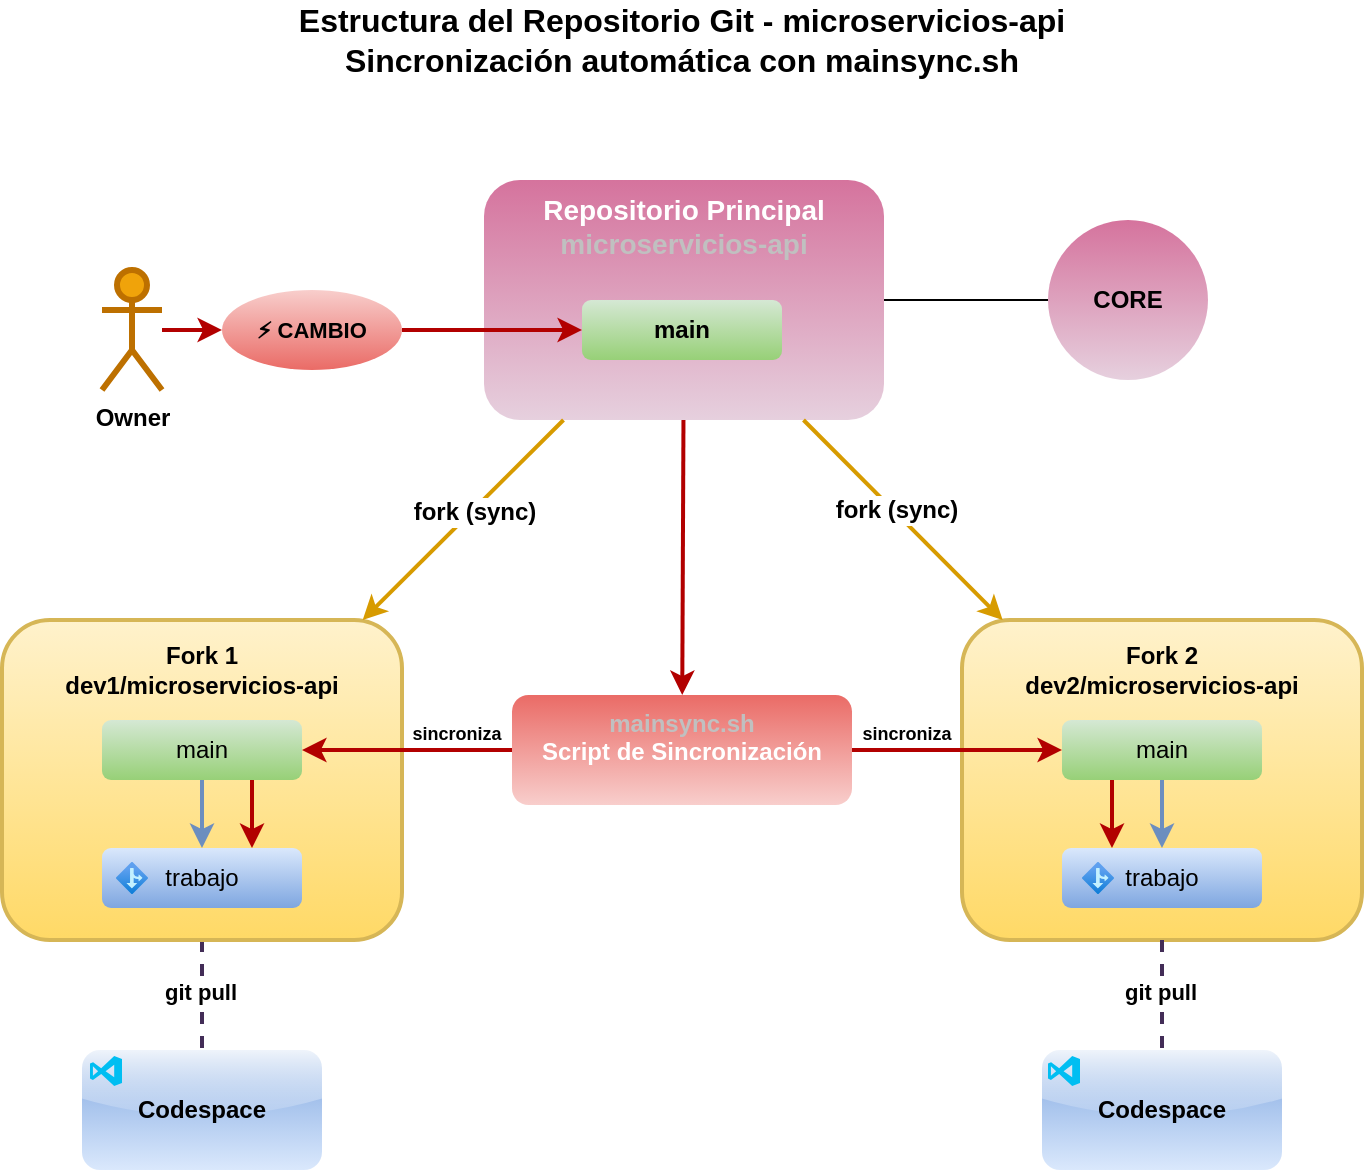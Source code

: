 <mxfile>
    <diagram name="Repositorio Git - microservicios-api" id="git-repo-diagram">
        <mxGraphModel dx="1391" dy="787" grid="1" gridSize="10" guides="1" tooltips="1" connect="1" arrows="1" fold="1" page="0" pageScale="1" pageWidth="827" pageHeight="1169" math="0" shadow="0">
            <root>
                <mxCell id="0"/>
                <mxCell id="1" parent="0"/>
                <mxCell id="24" value="" style="edgeStyle=none;html=1;endArrow=none;endFill=0;" edge="1" parent="1" source="repo-principal" target="23">
                    <mxGeometry relative="1" as="geometry"/>
                </mxCell>
                <mxCell id="repo-principal" value="&lt;span style=&quot;color: rgb(255, 255, 255); font-size: 14px; font-weight: 700;&quot;&gt;Repositorio Principal&lt;/span&gt;&lt;br style=&quot;color: rgb(192, 192, 192); scrollbar-color: rgb(75, 75, 75) rgb(27, 29, 30); font-size: 14px; font-weight: 700;&quot;&gt;&lt;b style=&quot;color: rgb(192, 192, 192); scrollbar-color: rgb(75, 75, 75) rgb(27, 29, 30); font-size: 14px;&quot;&gt;microservicios-api&lt;/b&gt;" style="rounded=1;whiteSpace=wrap;html=1;fillColor=#e6d0de;strokeColor=none;strokeWidth=2;gradientColor=#d5739d;gradientDirection=north;verticalAlign=top;" parent="1" vertex="1">
                    <mxGeometry x="315" y="130" width="200" height="120" as="geometry"/>
                </mxCell>
                <mxCell id="main-branch-principal" value="main" style="rounded=1;whiteSpace=wrap;html=1;fillColor=#d5e8d4;strokeColor=none;gradientColor=#97d077;fontStyle=1" parent="1" vertex="1">
                    <mxGeometry x="364" y="190" width="100" height="30" as="geometry"/>
                </mxCell>
                <mxCell id="4" style="edgeStyle=none;html=1;dashed=1;strokeWidth=2;fillColor=#76608a;strokeColor=#432D57;endArrow=none;endFill=0;" parent="1" source="fork1" target="2" edge="1">
                    <mxGeometry relative="1" as="geometry"/>
                </mxCell>
                <mxCell id="5" value="git pull" style="edgeLabel;html=1;align=center;verticalAlign=middle;resizable=0;points=[];fontStyle=1;" parent="4" vertex="1" connectable="0">
                    <mxGeometry x="-0.062" y="-1" relative="1" as="geometry">
                        <mxPoint as="offset"/>
                    </mxGeometry>
                </mxCell>
                <mxCell id="fork1" value="" style="rounded=1;whiteSpace=wrap;html=1;fillColor=#fff2cc;strokeColor=#d6b656;strokeWidth=2;gradientColor=#ffd966;" parent="1" vertex="1">
                    <mxGeometry x="74" y="350" width="200" height="160" as="geometry"/>
                </mxCell>
                <mxCell id="fork1-title" value="Fork 1&lt;br&gt;&lt;b&gt;dev1/microservicios-api&lt;/b&gt;" style="text;html=1;strokeColor=none;fillColor=none;align=center;verticalAlign=middle;whiteSpace=wrap;rounded=0;fontStyle=1;fontSize=12;" parent="1" vertex="1">
                    <mxGeometry x="74" y="360" width="200" height="30" as="geometry"/>
                </mxCell>
                <mxCell id="main-branch-fork1" value="main" style="rounded=1;whiteSpace=wrap;html=1;fillColor=#d5e8d4;strokeColor=none;gradientColor=#97d077;" parent="1" vertex="1">
                    <mxGeometry x="124" y="400" width="100" height="30" as="geometry"/>
                </mxCell>
                <mxCell id="trabajo-branch-fork1" value="trabajo" style="rounded=1;whiteSpace=wrap;html=1;fillColor=#dae8fc;strokeColor=none;gradientColor=#7ea6e0;" parent="1" vertex="1">
                    <mxGeometry x="124" y="464" width="100" height="30" as="geometry"/>
                </mxCell>
                <mxCell id="fork2" value="" style="rounded=1;whiteSpace=wrap;html=1;fillColor=#fff2cc;strokeColor=#d6b656;strokeWidth=2;gradientColor=#ffd966;" parent="1" vertex="1">
                    <mxGeometry x="554" y="350" width="200" height="160" as="geometry"/>
                </mxCell>
                <mxCell id="fork2-title" value="Fork 2&lt;br&gt;&lt;b&gt;dev2/microservicios-api&lt;/b&gt;" style="text;html=1;strokeColor=none;fillColor=none;align=center;verticalAlign=middle;whiteSpace=wrap;rounded=0;fontStyle=1;fontSize=12;" parent="1" vertex="1">
                    <mxGeometry x="554" y="360" width="200" height="30" as="geometry"/>
                </mxCell>
                <mxCell id="main-branch-fork2" value="main" style="rounded=1;whiteSpace=wrap;html=1;fillColor=#d5e8d4;strokeColor=none;gradientColor=#97d077;" parent="1" vertex="1">
                    <mxGeometry x="604" y="400" width="100" height="30" as="geometry"/>
                </mxCell>
                <mxCell id="trabajo-branch-fork2" value="trabajo" style="rounded=1;whiteSpace=wrap;html=1;fillColor=#dae8fc;strokeColor=none;gradientColor=#7ea6e0;" parent="1" vertex="1">
                    <mxGeometry x="604" y="464" width="100" height="30" as="geometry"/>
                </mxCell>
                <mxCell id="fork-arrow1" value="" style="endArrow=classic;html=1;rounded=0;strokeColor=#d79b00;strokeWidth=2;" parent="1" source="repo-principal" target="fork1" edge="1">
                    <mxGeometry width="50" height="50" relative="1" as="geometry">
                        <mxPoint x="364" y="300" as="sourcePoint"/>
                        <mxPoint x="414" y="250" as="targetPoint"/>
                    </mxGeometry>
                </mxCell>
                <mxCell id="fork-label1" value="fork (sync)" style="edgeLabel;html=1;align=center;verticalAlign=middle;resizable=0;points=[];fontStyle=1;fontSize=12;" parent="fork-arrow1" vertex="1" connectable="0">
                    <mxGeometry x="-0.1" y="1" relative="1" as="geometry">
                        <mxPoint as="offset"/>
                    </mxGeometry>
                </mxCell>
                <mxCell id="fork-arrow2" value="" style="endArrow=classic;html=1;rounded=0;strokeColor=#d79b00;strokeWidth=2;" parent="1" source="repo-principal" target="fork2" edge="1">
                    <mxGeometry width="50" height="50" relative="1" as="geometry">
                        <mxPoint x="494" y="300" as="sourcePoint"/>
                        <mxPoint x="544" y="250" as="targetPoint"/>
                    </mxGeometry>
                </mxCell>
                <mxCell id="fork-label2" value="fork (sync)" style="edgeLabel;html=1;align=center;verticalAlign=middle;resizable=0;points=[];fontStyle=1;fontSize=12;" parent="fork-arrow2" vertex="1" connectable="0">
                    <mxGeometry x="-0.1" y="1" relative="1" as="geometry">
                        <mxPoint as="offset"/>
                    </mxGeometry>
                </mxCell>
                <mxCell id="branch-arrow1" value="" style="endArrow=classic;html=1;rounded=0;exitX=0.5;exitY=1;exitDx=0;exitDy=0;entryX=0.5;entryY=0;entryDx=0;entryDy=0;strokeColor=#6c8ebf;strokeWidth=2;" parent="1" source="main-branch-fork1" target="trabajo-branch-fork1" edge="1">
                    <mxGeometry width="50" height="50" relative="1" as="geometry">
                        <mxPoint x="194" y="440" as="sourcePoint"/>
                        <mxPoint x="244" y="390" as="targetPoint"/>
                    </mxGeometry>
                </mxCell>
                <mxCell id="branch-arrow2" value="" style="endArrow=classic;html=1;rounded=0;strokeColor=#6c8ebf;strokeWidth=2;" parent="1" source="main-branch-fork2" target="trabajo-branch-fork2" edge="1">
                    <mxGeometry width="50" height="50" relative="1" as="geometry">
                        <mxPoint x="674" y="440" as="sourcePoint"/>
                        <mxPoint x="724" y="390" as="targetPoint"/>
                    </mxGeometry>
                </mxCell>
                <UserObject label="&lt;font style=&quot;scrollbar-color: rgb(75, 75, 75) rgb(27, 29, 30);&quot;&gt;&lt;b style=&quot;scrollbar-color: rgb(75, 75, 75) rgb(27, 29, 30); color: rgb(192, 192, 192);&quot;&gt;mainsync.sh&lt;/b&gt;&lt;br style=&quot;scrollbar-color: rgb(75, 75, 75) rgb(27, 29, 30); font-weight: 700; color: rgb(192, 192, 192);&quot;&gt;&lt;/font&gt;&lt;span style=&quot;scrollbar-color: rgb(75, 75, 75) rgb(27, 29, 30); font-weight: 700; color: rgb(255, 255, 255);&quot;&gt;Script de Sincronización&lt;/span&gt;" id="script-box">
                    <mxCell style="rounded=1;whiteSpace=wrap;html=1;fillColor=#f8cecc;strokeColor=none;strokeWidth=2;gradientColor=#ea6b66;verticalAlign=top;gradientDirection=north;" parent="1" vertex="1">
                        <mxGeometry x="329" y="387.5" width="170" height="55" as="geometry"/>
                    </mxCell>
                </UserObject>
                <mxCell id="sync-arrow" value="" style="endArrow=classic;html=1;rounded=0;strokeColor=#B20000;strokeWidth=2;strokeStyle=dashed;fillColor=#e51400;" parent="1" source="repo-principal" target="script-box" edge="1">
                    <mxGeometry width="50" height="50" relative="1" as="geometry">
                        <mxPoint x="414" y="350" as="sourcePoint"/>
                        <mxPoint x="464" y="300" as="targetPoint"/>
                    </mxGeometry>
                </mxCell>
                <mxCell id="sync-fork1" value="" style="endArrow=classic;html=1;rounded=0;strokeColor=#B20000;strokeWidth=2;strokeStyle=dashed;fillColor=#e51400;" parent="1" source="script-box" target="main-branch-fork1" edge="1">
                    <mxGeometry width="50" height="50" relative="1" as="geometry">
                        <mxPoint x="244" y="550" as="sourcePoint"/>
                        <mxPoint x="294" y="500" as="targetPoint"/>
                        <Array as="points"/>
                    </mxGeometry>
                </mxCell>
                <mxCell id="sync-fork1-label" value="sincroniza" style="edgeLabel;html=1;align=center;verticalAlign=middle;resizable=0;points=[];fontStyle=1;fontSize=9;labelBackgroundColor=none;" parent="sync-fork1" vertex="1" connectable="0">
                    <mxGeometry x="-0.1" y="1" relative="1" as="geometry">
                        <mxPoint x="19" y="-9" as="offset"/>
                    </mxGeometry>
                </mxCell>
                <mxCell id="sync-fork2" value="" style="endArrow=classic;html=1;rounded=0;strokeColor=#B20000;strokeWidth=2;strokeStyle=dashed;fillColor=#e51400;" parent="1" source="script-box" target="main-branch-fork2" edge="1">
                    <mxGeometry width="50" height="50" relative="1" as="geometry">
                        <mxPoint x="564" y="550" as="sourcePoint"/>
                        <mxPoint x="614" y="500" as="targetPoint"/>
                    </mxGeometry>
                </mxCell>
                <mxCell id="sync-fork2-label" value="sincroniza" style="edgeLabel;html=1;align=center;verticalAlign=middle;resizable=0;points=[];fontStyle=1;fontSize=9;labelBackgroundColor=none;" parent="sync-fork2" vertex="1" connectable="0">
                    <mxGeometry x="-0.1" y="1" relative="1" as="geometry">
                        <mxPoint x="-21" y="-7" as="offset"/>
                    </mxGeometry>
                </mxCell>
                <mxCell id="diagram-title" value="&lt;b&gt;Estructura del Repositorio Git - microservicios-api&lt;/b&gt;&lt;br&gt;Sincronización automática con mainsync.sh" style="text;html=1;strokeColor=none;fillColor=none;align=center;verticalAlign=middle;whiteSpace=wrap;rounded=0;fontStyle=1;fontSize=16;" parent="1" vertex="1">
                    <mxGeometry x="214" y="40" width="400" height="40" as="geometry"/>
                </mxCell>
                <mxCell id="change-indicator" value="⚡ CAMBIO" style="ellipse;whiteSpace=wrap;html=1;fillColor=#f8cecc;strokeColor=none;fontStyle=1;fontSize=11;strokeWidth=2;gradientColor=#ea6b66;" parent="1" vertex="1">
                    <mxGeometry x="184" y="185" width="90" height="40" as="geometry"/>
                </mxCell>
                <mxCell id="2" value="Codespace" style="rounded=1;whiteSpace=wrap;html=1;fillColor=#dae8fc;strokeColor=none;strokeWidth=2;fontStyle=1;gradientColor=#7ea6e0;glass=1;gradientDirection=north;" parent="1" vertex="1">
                    <mxGeometry x="114" y="565" width="120" height="60" as="geometry"/>
                </mxCell>
                <mxCell id="6" style="edgeStyle=none;html=1;dashed=1;endArrow=none;endFill=0;strokeWidth=2;fillColor=#76608a;strokeColor=#432D57;" parent="1" source="fork2" target="8" edge="1">
                    <mxGeometry relative="1" as="geometry">
                        <mxPoint x="802" y="515" as="sourcePoint"/>
                    </mxGeometry>
                </mxCell>
                <mxCell id="7" value="git pull" style="edgeLabel;html=1;align=center;verticalAlign=middle;resizable=0;points=[];fontStyle=1;" parent="6" vertex="1" connectable="0">
                    <mxGeometry x="-0.062" y="-1" relative="1" as="geometry">
                        <mxPoint as="offset"/>
                    </mxGeometry>
                </mxCell>
                <mxCell id="8" value="Codespace" style="rounded=1;whiteSpace=wrap;html=1;fillColor=#dae8fc;strokeColor=none;strokeWidth=2;fontStyle=1;gradientColor=#7ea6e0;glass=1;gradientDirection=north;" parent="1" vertex="1">
                    <mxGeometry x="594" y="565" width="120" height="60" as="geometry"/>
                </mxCell>
                <mxCell id="13" style="edgeStyle=none;html=1;strokeWidth=2;fillColor=#e51400;strokeColor=#B20000;" parent="1" source="9" target="change-indicator" edge="1">
                    <mxGeometry relative="1" as="geometry"/>
                </mxCell>
                <mxCell id="9" value="Owner" style="shape=umlActor;verticalLabelPosition=bottom;verticalAlign=top;html=1;outlineConnect=0;fontStyle=1;fillColor=#f0a30a;fontColor=#000000;strokeColor=#BD7000;strokeWidth=3;" parent="1" vertex="1">
                    <mxGeometry x="124" y="175" width="30" height="60" as="geometry"/>
                </mxCell>
                <mxCell id="11" value="" style="endArrow=classic;html=1;rounded=0;strokeColor=#B20000;strokeWidth=2;strokeStyle=dashed;fillColor=#e51400;" parent="1" source="change-indicator" target="main-branch-principal" edge="1">
                    <mxGeometry width="50" height="50" relative="1" as="geometry">
                        <mxPoint x="424" y="260" as="sourcePoint"/>
                        <mxPoint x="424" y="610" as="targetPoint"/>
                    </mxGeometry>
                </mxCell>
                <mxCell id="16" value="" style="endArrow=classic;html=1;rounded=0;strokeColor=#B20000;strokeWidth=2;strokeStyle=dashed;fillColor=#e51400;exitX=0.75;exitY=1;exitDx=0;exitDy=0;entryX=0.75;entryY=0;entryDx=0;entryDy=0;" parent="1" source="main-branch-fork1" target="trabajo-branch-fork1" edge="1">
                    <mxGeometry width="50" height="50" relative="1" as="geometry">
                        <mxPoint x="340" y="425" as="sourcePoint"/>
                        <mxPoint x="234" y="425" as="targetPoint"/>
                        <Array as="points"/>
                    </mxGeometry>
                </mxCell>
                <mxCell id="18" value="" style="endArrow=classic;html=1;rounded=0;strokeColor=#B20000;strokeWidth=2;strokeStyle=dashed;fillColor=#e51400;entryX=0.25;entryY=0;entryDx=0;entryDy=0;exitX=0.25;exitY=1;exitDx=0;exitDy=0;" parent="1" source="main-branch-fork2" target="trabajo-branch-fork2" edge="1">
                    <mxGeometry width="50" height="50" relative="1" as="geometry">
                        <mxPoint x="410" y="520" as="sourcePoint"/>
                        <mxPoint x="209" y="474" as="targetPoint"/>
                        <Array as="points"/>
                    </mxGeometry>
                </mxCell>
                <mxCell id="19" value="" style="image;aspect=fixed;html=1;points=[];align=center;fontSize=12;image=img/lib/azure2/general/Branch.svg;" parent="1" vertex="1">
                    <mxGeometry x="131" y="471" width="16" height="16" as="geometry"/>
                </mxCell>
                <mxCell id="20" value="" style="image;aspect=fixed;html=1;points=[];align=center;fontSize=12;image=img/lib/azure2/general/Branch.svg;" parent="1" vertex="1">
                    <mxGeometry x="614" y="471" width="16" height="16" as="geometry"/>
                </mxCell>
                <mxCell id="21" value="" style="verticalLabelPosition=bottom;html=1;verticalAlign=top;align=center;strokeColor=none;fillColor=#00BEF2;shape=mxgraph.azure.visual_studio_online;" parent="1" vertex="1">
                    <mxGeometry x="118" y="568" width="16" height="15" as="geometry"/>
                </mxCell>
                <mxCell id="22" value="" style="verticalLabelPosition=bottom;html=1;verticalAlign=top;align=center;strokeColor=none;fillColor=#00BEF2;shape=mxgraph.azure.visual_studio_online;" parent="1" vertex="1">
                    <mxGeometry x="597" y="568" width="16" height="15" as="geometry"/>
                </mxCell>
                <mxCell id="23" value="CORE" style="ellipse;whiteSpace=wrap;html=1;verticalAlign=middle;fillColor=#e6d0de;strokeColor=none;rounded=1;strokeWidth=2;gradientColor=#d5739d;gradientDirection=north;fontStyle=1" vertex="1" parent="1">
                    <mxGeometry x="597" y="150" width="80" height="80" as="geometry"/>
                </mxCell>
            </root>
        </mxGraphModel>
    </diagram>
</mxfile>
